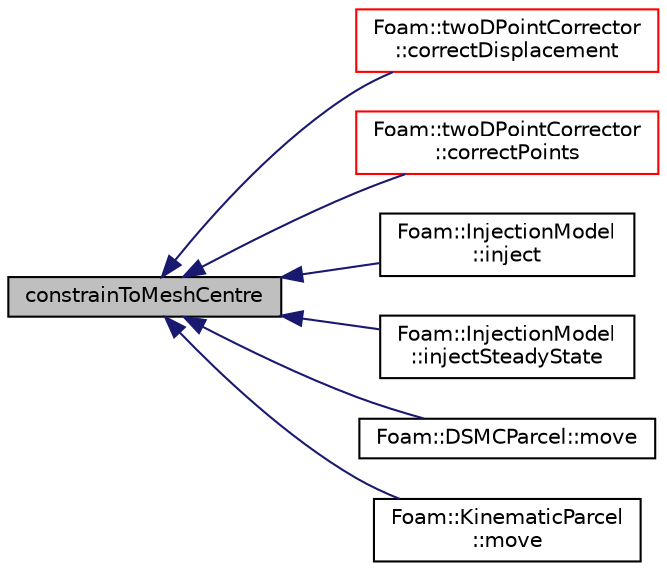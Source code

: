 digraph "constrainToMeshCentre"
{
  bgcolor="transparent";
  edge [fontname="Helvetica",fontsize="10",labelfontname="Helvetica",labelfontsize="10"];
  node [fontname="Helvetica",fontsize="10",shape=record];
  rankdir="LR";
  Node1 [label="constrainToMeshCentre",height=0.2,width=0.4,color="black", fillcolor="grey75", style="filled", fontcolor="black"];
  Node1 -> Node2 [dir="back",color="midnightblue",fontsize="10",style="solid",fontname="Helvetica"];
  Node2 [label="Foam::twoDPointCorrector\l::correctDisplacement",height=0.2,width=0.4,color="red",URL="$a02707.html#a26b46ed22455249a17fd5ec9d066ca97",tooltip="Correct motion displacements. "];
  Node1 -> Node3 [dir="back",color="midnightblue",fontsize="10",style="solid",fontname="Helvetica"];
  Node3 [label="Foam::twoDPointCorrector\l::correctPoints",height=0.2,width=0.4,color="red",URL="$a02707.html#a55018a250639c0166774f452b31de744",tooltip="Correct motion points. "];
  Node1 -> Node4 [dir="back",color="midnightblue",fontsize="10",style="solid",fontname="Helvetica"];
  Node4 [label="Foam::InjectionModel\l::inject",height=0.2,width=0.4,color="black",URL="$a01098.html#ad56021712258ad92961ed1dcb0941870",tooltip="Main injection loop. "];
  Node1 -> Node5 [dir="back",color="midnightblue",fontsize="10",style="solid",fontname="Helvetica"];
  Node5 [label="Foam::InjectionModel\l::injectSteadyState",height=0.2,width=0.4,color="black",URL="$a01098.html#a9c90fd504e4159250942be6d20db9095",tooltip="Main injection loop - steady-state. "];
  Node1 -> Node6 [dir="back",color="midnightblue",fontsize="10",style="solid",fontname="Helvetica"];
  Node6 [label="Foam::DSMCParcel::move",height=0.2,width=0.4,color="black",URL="$a00586.html#a11bc6dce932dcca261959dab510eca54",tooltip="Move the parcel. "];
  Node1 -> Node7 [dir="back",color="midnightblue",fontsize="10",style="solid",fontname="Helvetica"];
  Node7 [label="Foam::KinematicParcel\l::move",height=0.2,width=0.4,color="black",URL="$a01233.html#a11bc6dce932dcca261959dab510eca54",tooltip="Move the parcel. "];
}
